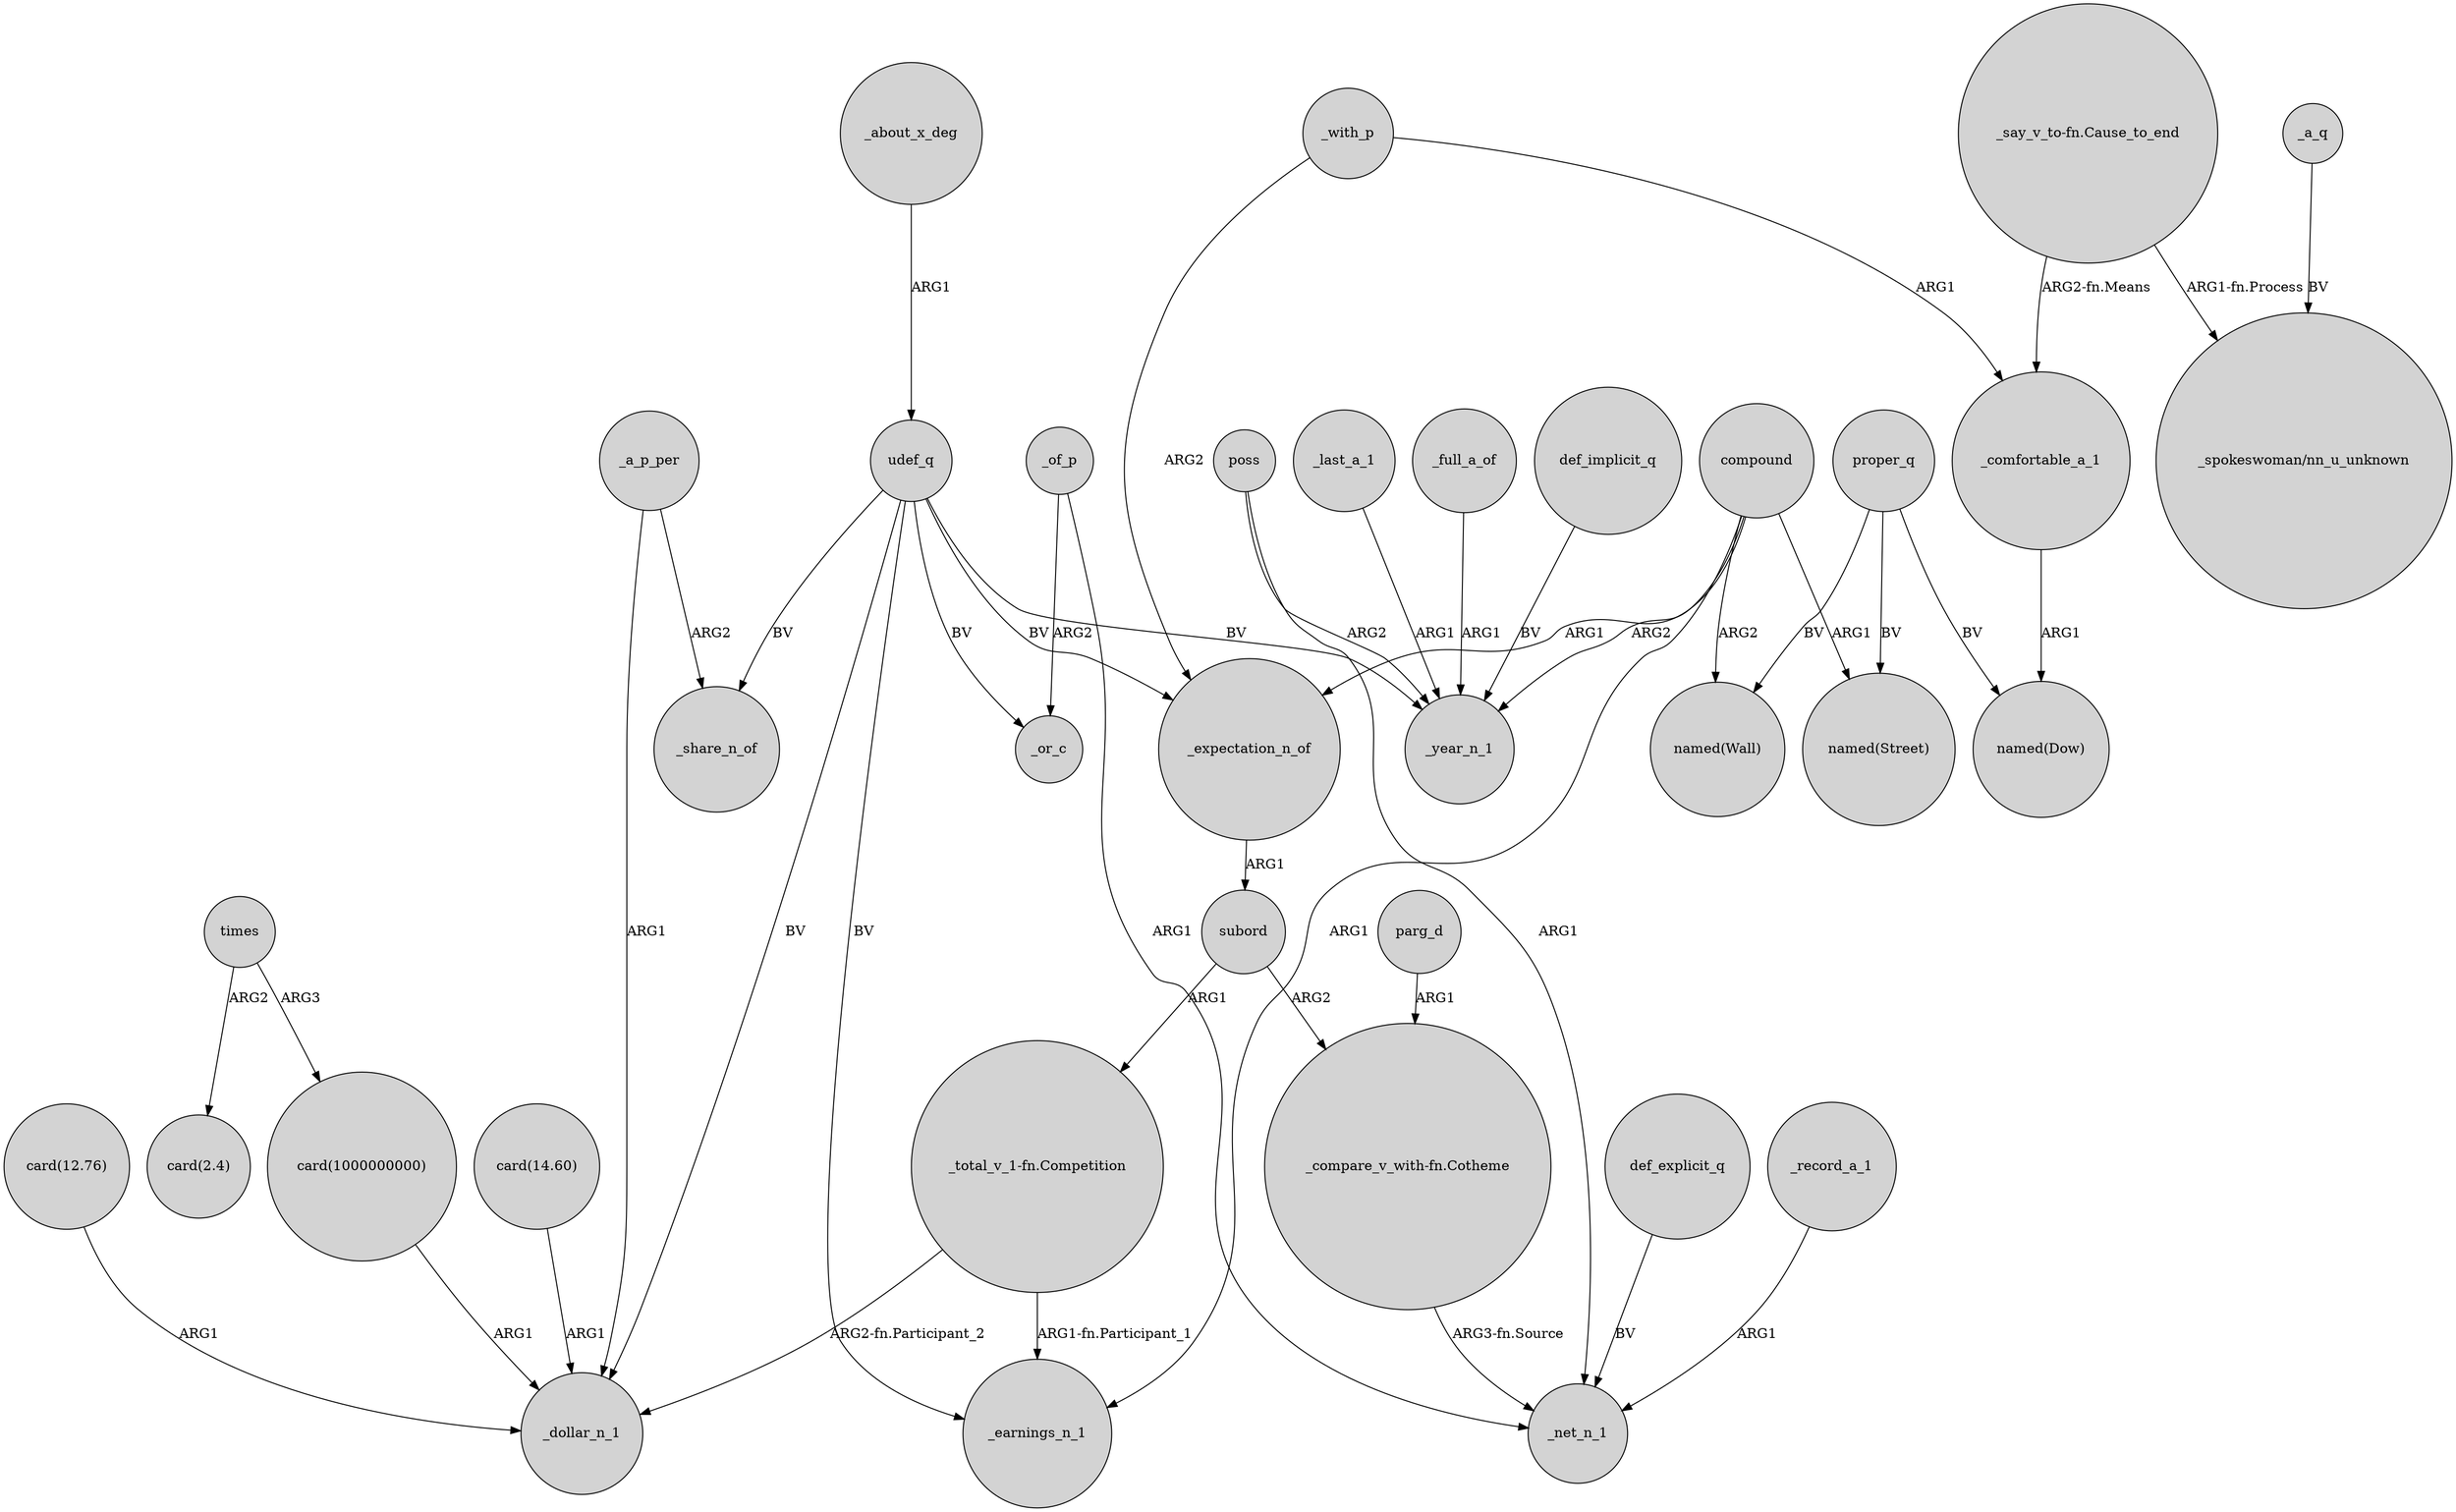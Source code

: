 digraph {
	node [shape=circle style=filled]
	"card(1000000000)" -> _dollar_n_1 [label=ARG1]
	compound -> _expectation_n_of [label=ARG1]
	def_explicit_q -> _net_n_1 [label=BV]
	_comfortable_a_1 -> "named(Dow)" [label=ARG1]
	_a_q -> "_spokeswoman/nn_u_unknown" [label=BV]
	subord -> "_total_v_1-fn.Competition" [label=ARG1]
	"_total_v_1-fn.Competition" -> _earnings_n_1 [label="ARG1-fn.Participant_1"]
	_full_a_of -> _year_n_1 [label=ARG1]
	def_implicit_q -> _year_n_1 [label=BV]
	subord -> "_compare_v_with-fn.Cotheme" [label=ARG2]
	"_say_v_to-fn.Cause_to_end" -> "_spokeswoman/nn_u_unknown" [label="ARG1-fn.Process"]
	poss -> _year_n_1 [label=ARG2]
	_record_a_1 -> _net_n_1 [label=ARG1]
	times -> "card(1000000000)" [label=ARG3]
	_about_x_deg -> udef_q [label=ARG1]
	udef_q -> _or_c [label=BV]
	compound -> "named(Wall)" [label=ARG2]
	_expectation_n_of -> subord [label=ARG1]
	compound -> _year_n_1 [label=ARG2]
	"_total_v_1-fn.Competition" -> _dollar_n_1 [label="ARG2-fn.Participant_2"]
	"_say_v_to-fn.Cause_to_end" -> _comfortable_a_1 [label="ARG2-fn.Means"]
	_a_p_per -> _share_n_of [label=ARG2]
	udef_q -> _earnings_n_1 [label=BV]
	compound -> "named(Street)" [label=ARG1]
	_with_p -> _expectation_n_of [label=ARG2]
	_with_p -> _comfortable_a_1 [label=ARG1]
	udef_q -> _share_n_of [label=BV]
	udef_q -> _expectation_n_of [label=BV]
	_last_a_1 -> _year_n_1 [label=ARG1]
	udef_q -> _dollar_n_1 [label=BV]
	"card(12.76)" -> _dollar_n_1 [label=ARG1]
	proper_q -> "named(Dow)" [label=BV]
	_of_p -> _net_n_1 [label=ARG1]
	"_compare_v_with-fn.Cotheme" -> _net_n_1 [label="ARG3-fn.Source"]
	_a_p_per -> _dollar_n_1 [label=ARG1]
	proper_q -> "named(Wall)" [label=BV]
	udef_q -> _year_n_1 [label=BV]
	_of_p -> _or_c [label=ARG2]
	compound -> _earnings_n_1 [label=ARG1]
	parg_d -> "_compare_v_with-fn.Cotheme" [label=ARG1]
	proper_q -> "named(Street)" [label=BV]
	times -> "card(2.4)" [label=ARG2]
	"card(14.60)" -> _dollar_n_1 [label=ARG1]
	poss -> _net_n_1 [label=ARG1]
}
